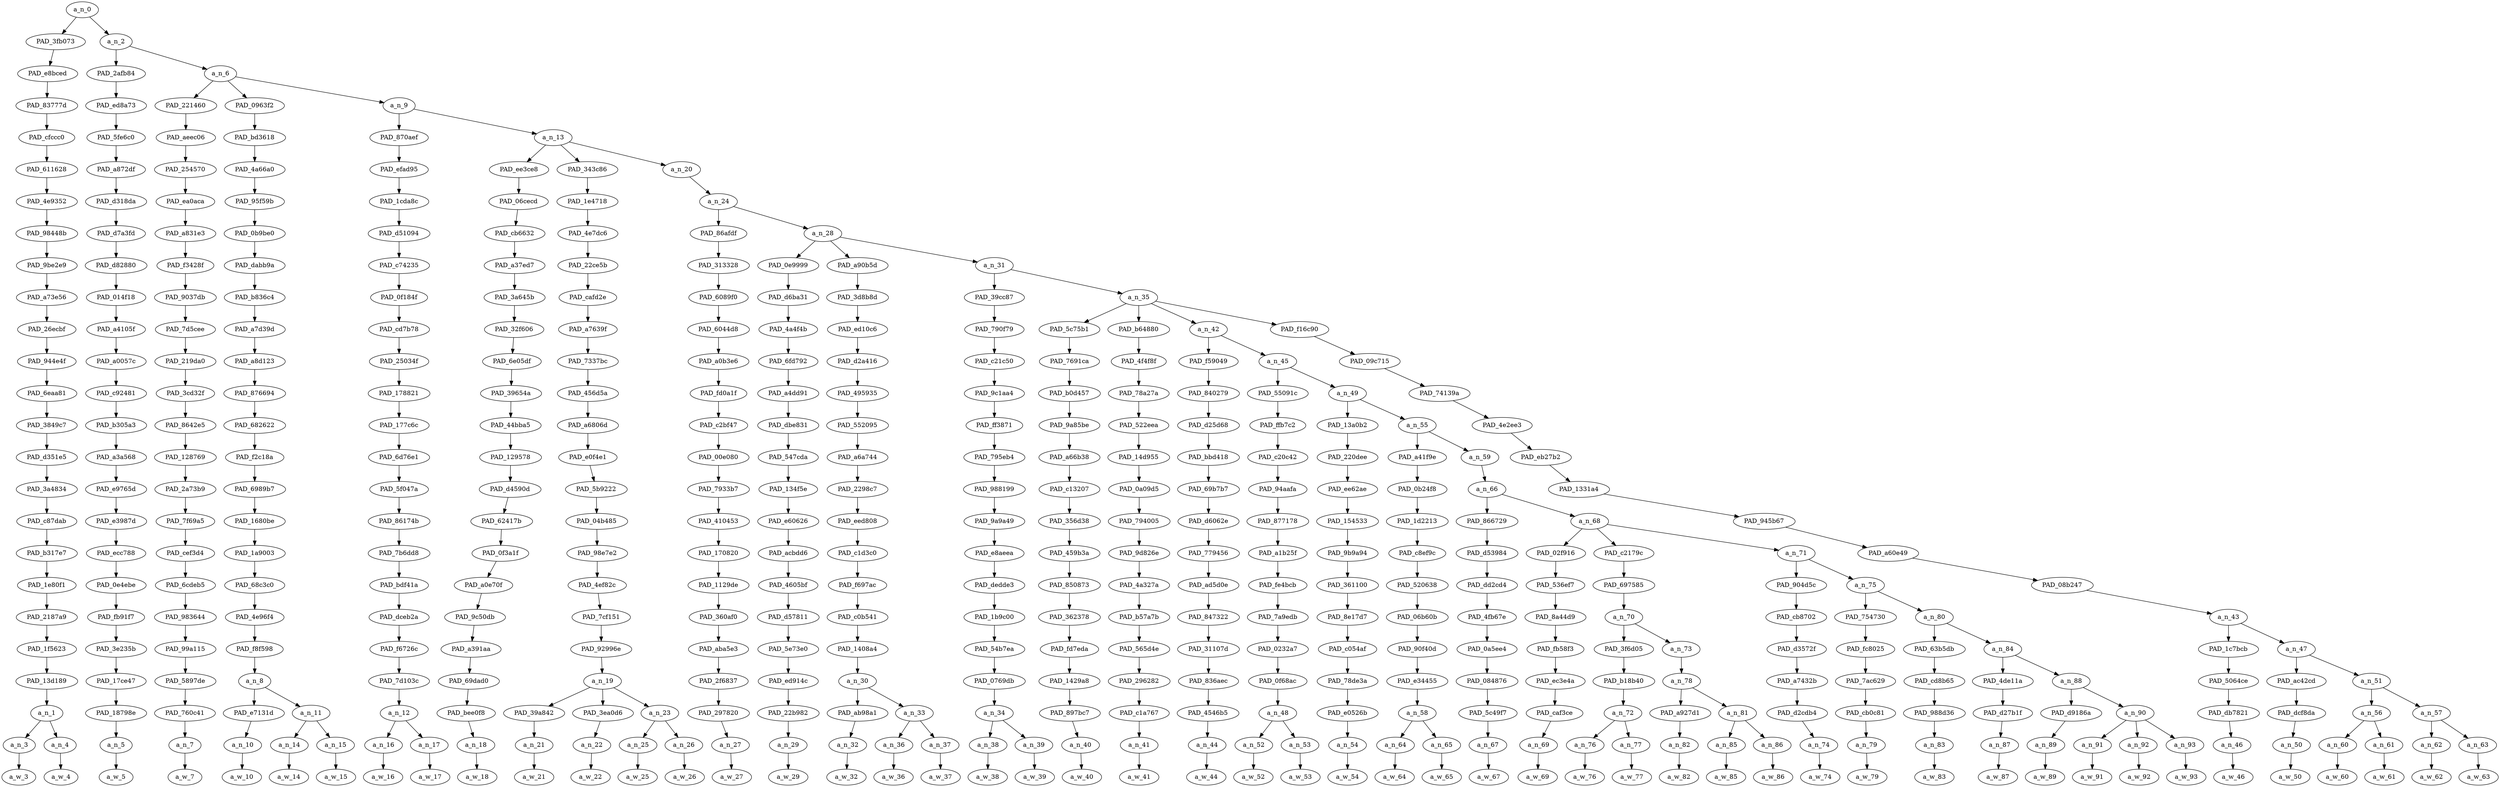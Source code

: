 strict digraph "" {
	a_n_0	[div_dir=1,
		index=0,
		level=24,
		pos="2.2143128948447144,24!",
		text_span="[0, 1, 2, 3, 4, 5, 6, 7, 8, 9, 10, 11, 12, 13, 14, 15, 16, 17, 18, 19, 20, 21, 22, 23, 24, 25, 26, 27, 28, 29, 30, 31, 32, 33, 34, \
35, 36, 37, 38, 39, 40, 41, 42, 43, 44, 45, 46, 47, 48, 49]",
		value=1.00000001];
	PAD_3fb073	[div_dir=-1,
		index=0,
		level=23,
		pos="0.5,23!",
		text_span="[0, 1]",
		value=0.10082537];
	a_n_0 -> PAD_3fb073;
	a_n_2	[div_dir=1,
		index=1,
		level=23,
		pos="3.9286257896894288,23!",
		text_span="[2, 3, 4, 5, 6, 7, 8, 9, 10, 11, 12, 13, 14, 15, 16, 17, 18, 19, 20, 21, 22, 23, 24, 25, 26, 27, 28, 29, 30, 31, 32, 33, 34, 35, \
36, 37, 38, 39, 40, 41, 42, 43, 44, 45, 46, 47, 48, 49]",
		value=0.89870181];
	a_n_0 -> a_n_2;
	PAD_e8bced	[div_dir=-1,
		index=0,
		level=22,
		pos="0.5,22!",
		text_span="[0, 1]",
		value=0.10082537];
	PAD_3fb073 -> PAD_e8bced;
	PAD_83777d	[div_dir=-1,
		index=0,
		level=21,
		pos="0.5,21!",
		text_span="[0, 1]",
		value=0.10082537];
	PAD_e8bced -> PAD_83777d;
	PAD_cfccc0	[div_dir=-1,
		index=0,
		level=20,
		pos="0.5,20!",
		text_span="[0, 1]",
		value=0.10082537];
	PAD_83777d -> PAD_cfccc0;
	PAD_611628	[div_dir=-1,
		index=0,
		level=19,
		pos="0.5,19!",
		text_span="[0, 1]",
		value=0.10082537];
	PAD_cfccc0 -> PAD_611628;
	PAD_4e9352	[div_dir=-1,
		index=0,
		level=18,
		pos="0.5,18!",
		text_span="[0, 1]",
		value=0.10082537];
	PAD_611628 -> PAD_4e9352;
	PAD_98448b	[div_dir=-1,
		index=0,
		level=17,
		pos="0.5,17!",
		text_span="[0, 1]",
		value=0.10082537];
	PAD_4e9352 -> PAD_98448b;
	PAD_9be2e9	[div_dir=-1,
		index=0,
		level=16,
		pos="0.5,16!",
		text_span="[0, 1]",
		value=0.10082537];
	PAD_98448b -> PAD_9be2e9;
	PAD_a73e56	[div_dir=-1,
		index=0,
		level=15,
		pos="0.5,15!",
		text_span="[0, 1]",
		value=0.10082537];
	PAD_9be2e9 -> PAD_a73e56;
	PAD_26ecbf	[div_dir=-1,
		index=0,
		level=14,
		pos="0.5,14!",
		text_span="[0, 1]",
		value=0.10082537];
	PAD_a73e56 -> PAD_26ecbf;
	PAD_944e4f	[div_dir=-1,
		index=0,
		level=13,
		pos="0.5,13!",
		text_span="[0, 1]",
		value=0.10082537];
	PAD_26ecbf -> PAD_944e4f;
	PAD_6eaa81	[div_dir=-1,
		index=0,
		level=12,
		pos="0.5,12!",
		text_span="[0, 1]",
		value=0.10082537];
	PAD_944e4f -> PAD_6eaa81;
	PAD_3849c7	[div_dir=-1,
		index=0,
		level=11,
		pos="0.5,11!",
		text_span="[0, 1]",
		value=0.10082537];
	PAD_6eaa81 -> PAD_3849c7;
	PAD_d351e5	[div_dir=-1,
		index=0,
		level=10,
		pos="0.5,10!",
		text_span="[0, 1]",
		value=0.10082537];
	PAD_3849c7 -> PAD_d351e5;
	PAD_3a4834	[div_dir=-1,
		index=0,
		level=9,
		pos="0.5,9!",
		text_span="[0, 1]",
		value=0.10082537];
	PAD_d351e5 -> PAD_3a4834;
	PAD_c87dab	[div_dir=-1,
		index=0,
		level=8,
		pos="0.5,8!",
		text_span="[0, 1]",
		value=0.10082537];
	PAD_3a4834 -> PAD_c87dab;
	PAD_b317e7	[div_dir=-1,
		index=0,
		level=7,
		pos="0.5,7!",
		text_span="[0, 1]",
		value=0.10082537];
	PAD_c87dab -> PAD_b317e7;
	PAD_1e80f1	[div_dir=-1,
		index=0,
		level=6,
		pos="0.5,6!",
		text_span="[0, 1]",
		value=0.10082537];
	PAD_b317e7 -> PAD_1e80f1;
	PAD_2187a9	[div_dir=-1,
		index=0,
		level=5,
		pos="0.5,5!",
		text_span="[0, 1]",
		value=0.10082537];
	PAD_1e80f1 -> PAD_2187a9;
	PAD_1f5623	[div_dir=-1,
		index=0,
		level=4,
		pos="0.5,4!",
		text_span="[0, 1]",
		value=0.10082537];
	PAD_2187a9 -> PAD_1f5623;
	PAD_13d189	[div_dir=-1,
		index=0,
		level=3,
		pos="0.5,3!",
		text_span="[0, 1]",
		value=0.10082537];
	PAD_1f5623 -> PAD_13d189;
	a_n_1	[div_dir=-1,
		index=0,
		level=2,
		pos="0.5,2!",
		text_span="[0, 1]",
		value=0.10082537];
	PAD_13d189 -> a_n_1;
	a_n_3	[div_dir=1,
		index=0,
		level=1,
		pos="0.0,1!",
		text_span="[0]",
		value=0.05506516];
	a_n_1 -> a_n_3;
	a_n_4	[div_dir=-1,
		index=1,
		level=1,
		pos="1.0,1!",
		text_span="[1]",
		value=0.04572748];
	a_n_1 -> a_n_4;
	a_w_3	[div_dir=0,
		index=0,
		level=0,
		pos="0,0!",
		text_span="[0]",
		value="<number>"];
	a_n_3 -> a_w_3;
	a_w_4	[div_dir=0,
		index=1,
		level=0,
		pos="1,0!",
		text_span="[1]",
		value="<user>"];
	a_n_4 -> a_w_4;
	PAD_2afb84	[div_dir=-1,
		index=1,
		level=22,
		pos="2.0,22!",
		text_span="[2]",
		value=0.01827254];
	a_n_2 -> PAD_2afb84;
	a_n_6	[div_dir=1,
		index=2,
		level=22,
		pos="5.8572515793788575,22!",
		text_span="[3, 4, 5, 6, 7, 8, 9, 10, 11, 12, 13, 14, 15, 16, 17, 18, 19, 20, 21, 22, 23, 24, 25, 26, 27, 28, 29, 30, 31, 32, 33, 34, 35, 36, \
37, 38, 39, 40, 41, 42, 43, 44, 45, 46, 47, 48, 49]",
		value=0.87995310];
	a_n_2 -> a_n_6;
	PAD_ed8a73	[div_dir=-1,
		index=1,
		level=21,
		pos="2.0,21!",
		text_span="[2]",
		value=0.01827254];
	PAD_2afb84 -> PAD_ed8a73;
	PAD_5fe6c0	[div_dir=-1,
		index=1,
		level=20,
		pos="2.0,20!",
		text_span="[2]",
		value=0.01827254];
	PAD_ed8a73 -> PAD_5fe6c0;
	PAD_a872df	[div_dir=-1,
		index=1,
		level=19,
		pos="2.0,19!",
		text_span="[2]",
		value=0.01827254];
	PAD_5fe6c0 -> PAD_a872df;
	PAD_d318da	[div_dir=-1,
		index=1,
		level=18,
		pos="2.0,18!",
		text_span="[2]",
		value=0.01827254];
	PAD_a872df -> PAD_d318da;
	PAD_d7a3fd	[div_dir=-1,
		index=1,
		level=17,
		pos="2.0,17!",
		text_span="[2]",
		value=0.01827254];
	PAD_d318da -> PAD_d7a3fd;
	PAD_d82880	[div_dir=-1,
		index=1,
		level=16,
		pos="2.0,16!",
		text_span="[2]",
		value=0.01827254];
	PAD_d7a3fd -> PAD_d82880;
	PAD_014f18	[div_dir=-1,
		index=1,
		level=15,
		pos="2.0,15!",
		text_span="[2]",
		value=0.01827254];
	PAD_d82880 -> PAD_014f18;
	PAD_a4105f	[div_dir=-1,
		index=1,
		level=14,
		pos="2.0,14!",
		text_span="[2]",
		value=0.01827254];
	PAD_014f18 -> PAD_a4105f;
	PAD_a0057c	[div_dir=-1,
		index=1,
		level=13,
		pos="2.0,13!",
		text_span="[2]",
		value=0.01827254];
	PAD_a4105f -> PAD_a0057c;
	PAD_c92481	[div_dir=-1,
		index=1,
		level=12,
		pos="2.0,12!",
		text_span="[2]",
		value=0.01827254];
	PAD_a0057c -> PAD_c92481;
	PAD_b305a3	[div_dir=-1,
		index=1,
		level=11,
		pos="2.0,11!",
		text_span="[2]",
		value=0.01827254];
	PAD_c92481 -> PAD_b305a3;
	PAD_a3a568	[div_dir=-1,
		index=1,
		level=10,
		pos="2.0,10!",
		text_span="[2]",
		value=0.01827254];
	PAD_b305a3 -> PAD_a3a568;
	PAD_e9765d	[div_dir=-1,
		index=1,
		level=9,
		pos="2.0,9!",
		text_span="[2]",
		value=0.01827254];
	PAD_a3a568 -> PAD_e9765d;
	PAD_e3987d	[div_dir=-1,
		index=1,
		level=8,
		pos="2.0,8!",
		text_span="[2]",
		value=0.01827254];
	PAD_e9765d -> PAD_e3987d;
	PAD_ecc788	[div_dir=-1,
		index=1,
		level=7,
		pos="2.0,7!",
		text_span="[2]",
		value=0.01827254];
	PAD_e3987d -> PAD_ecc788;
	PAD_0e4ebe	[div_dir=-1,
		index=1,
		level=6,
		pos="2.0,6!",
		text_span="[2]",
		value=0.01827254];
	PAD_ecc788 -> PAD_0e4ebe;
	PAD_fb91f7	[div_dir=-1,
		index=1,
		level=5,
		pos="2.0,5!",
		text_span="[2]",
		value=0.01827254];
	PAD_0e4ebe -> PAD_fb91f7;
	PAD_3e235b	[div_dir=-1,
		index=1,
		level=4,
		pos="2.0,4!",
		text_span="[2]",
		value=0.01827254];
	PAD_fb91f7 -> PAD_3e235b;
	PAD_17ce47	[div_dir=-1,
		index=1,
		level=3,
		pos="2.0,3!",
		text_span="[2]",
		value=0.01827254];
	PAD_3e235b -> PAD_17ce47;
	PAD_18798e	[div_dir=-1,
		index=1,
		level=2,
		pos="2.0,2!",
		text_span="[2]",
		value=0.01827254];
	PAD_17ce47 -> PAD_18798e;
	a_n_5	[div_dir=-1,
		index=2,
		level=1,
		pos="2.0,1!",
		text_span="[2]",
		value=0.01827254];
	PAD_18798e -> a_n_5;
	a_w_5	[div_dir=0,
		index=2,
		level=0,
		pos="2,0!",
		text_span="[2]",
		value=were];
	a_n_5 -> a_w_5;
	PAD_221460	[div_dir=1,
		index=2,
		level=21,
		pos="3.0,21!",
		text_span="[3]",
		value=0.02172593];
	a_n_6 -> PAD_221460;
	PAD_0963f2	[div_dir=1,
		index=3,
		level=21,
		pos="4.75,21!",
		text_span="[4, 5, 6]",
		value=0.07313233];
	a_n_6 -> PAD_0963f2;
	a_n_9	[div_dir=1,
		index=4,
		level=21,
		pos="9.821754738136573,21!",
		text_span="[7, 8, 9, 10, 11, 12, 13, 14, 15, 16, 17, 18, 19, 20, 21, 22, 23, 24, 25, 26, 27, 28, 29, 30, 31, 32, 33, 34, 35, 36, 37, 38, 39, \
40, 41, 42, 43, 44, 45, 46, 47, 48, 49]",
		value=0.78460495];
	a_n_6 -> a_n_9;
	PAD_aeec06	[div_dir=1,
		index=2,
		level=20,
		pos="3.0,20!",
		text_span="[3]",
		value=0.02172593];
	PAD_221460 -> PAD_aeec06;
	PAD_254570	[div_dir=1,
		index=2,
		level=19,
		pos="3.0,19!",
		text_span="[3]",
		value=0.02172593];
	PAD_aeec06 -> PAD_254570;
	PAD_ea0aca	[div_dir=1,
		index=2,
		level=18,
		pos="3.0,18!",
		text_span="[3]",
		value=0.02172593];
	PAD_254570 -> PAD_ea0aca;
	PAD_a831e3	[div_dir=1,
		index=2,
		level=17,
		pos="3.0,17!",
		text_span="[3]",
		value=0.02172593];
	PAD_ea0aca -> PAD_a831e3;
	PAD_f3428f	[div_dir=1,
		index=2,
		level=16,
		pos="3.0,16!",
		text_span="[3]",
		value=0.02172593];
	PAD_a831e3 -> PAD_f3428f;
	PAD_9037db	[div_dir=1,
		index=2,
		level=15,
		pos="3.0,15!",
		text_span="[3]",
		value=0.02172593];
	PAD_f3428f -> PAD_9037db;
	PAD_7d5cee	[div_dir=1,
		index=2,
		level=14,
		pos="3.0,14!",
		text_span="[3]",
		value=0.02172593];
	PAD_9037db -> PAD_7d5cee;
	PAD_219da0	[div_dir=1,
		index=2,
		level=13,
		pos="3.0,13!",
		text_span="[3]",
		value=0.02172593];
	PAD_7d5cee -> PAD_219da0;
	PAD_3cd32f	[div_dir=1,
		index=2,
		level=12,
		pos="3.0,12!",
		text_span="[3]",
		value=0.02172593];
	PAD_219da0 -> PAD_3cd32f;
	PAD_8642e5	[div_dir=1,
		index=2,
		level=11,
		pos="3.0,11!",
		text_span="[3]",
		value=0.02172593];
	PAD_3cd32f -> PAD_8642e5;
	PAD_128769	[div_dir=1,
		index=2,
		level=10,
		pos="3.0,10!",
		text_span="[3]",
		value=0.02172593];
	PAD_8642e5 -> PAD_128769;
	PAD_2a73b9	[div_dir=1,
		index=2,
		level=9,
		pos="3.0,9!",
		text_span="[3]",
		value=0.02172593];
	PAD_128769 -> PAD_2a73b9;
	PAD_7f69a5	[div_dir=1,
		index=2,
		level=8,
		pos="3.0,8!",
		text_span="[3]",
		value=0.02172593];
	PAD_2a73b9 -> PAD_7f69a5;
	PAD_cef3d4	[div_dir=1,
		index=2,
		level=7,
		pos="3.0,7!",
		text_span="[3]",
		value=0.02172593];
	PAD_7f69a5 -> PAD_cef3d4;
	PAD_6cdeb5	[div_dir=1,
		index=2,
		level=6,
		pos="3.0,6!",
		text_span="[3]",
		value=0.02172593];
	PAD_cef3d4 -> PAD_6cdeb5;
	PAD_983644	[div_dir=1,
		index=2,
		level=5,
		pos="3.0,5!",
		text_span="[3]",
		value=0.02172593];
	PAD_6cdeb5 -> PAD_983644;
	PAD_99a115	[div_dir=1,
		index=2,
		level=4,
		pos="3.0,4!",
		text_span="[3]",
		value=0.02172593];
	PAD_983644 -> PAD_99a115;
	PAD_5897de	[div_dir=1,
		index=2,
		level=3,
		pos="3.0,3!",
		text_span="[3]",
		value=0.02172593];
	PAD_99a115 -> PAD_5897de;
	PAD_760c41	[div_dir=1,
		index=2,
		level=2,
		pos="3.0,2!",
		text_span="[3]",
		value=0.02172593];
	PAD_5897de -> PAD_760c41;
	a_n_7	[div_dir=1,
		index=3,
		level=1,
		pos="3.0,1!",
		text_span="[3]",
		value=0.02172593];
	PAD_760c41 -> a_n_7;
	a_w_7	[div_dir=0,
		index=3,
		level=0,
		pos="3,0!",
		text_span="[3]",
		value=marketed];
	a_n_7 -> a_w_7;
	PAD_bd3618	[div_dir=1,
		index=3,
		level=20,
		pos="4.75,20!",
		text_span="[4, 5, 6]",
		value=0.07313233];
	PAD_0963f2 -> PAD_bd3618;
	PAD_4a66a0	[div_dir=1,
		index=3,
		level=19,
		pos="4.75,19!",
		text_span="[4, 5, 6]",
		value=0.07313233];
	PAD_bd3618 -> PAD_4a66a0;
	PAD_95f59b	[div_dir=1,
		index=3,
		level=18,
		pos="4.75,18!",
		text_span="[4, 5, 6]",
		value=0.07313233];
	PAD_4a66a0 -> PAD_95f59b;
	PAD_0b9be0	[div_dir=1,
		index=3,
		level=17,
		pos="4.75,17!",
		text_span="[4, 5, 6]",
		value=0.07313233];
	PAD_95f59b -> PAD_0b9be0;
	PAD_dabb9a	[div_dir=1,
		index=3,
		level=16,
		pos="4.75,16!",
		text_span="[4, 5, 6]",
		value=0.07313233];
	PAD_0b9be0 -> PAD_dabb9a;
	PAD_b836c4	[div_dir=1,
		index=3,
		level=15,
		pos="4.75,15!",
		text_span="[4, 5, 6]",
		value=0.07313233];
	PAD_dabb9a -> PAD_b836c4;
	PAD_a7d39d	[div_dir=1,
		index=3,
		level=14,
		pos="4.75,14!",
		text_span="[4, 5, 6]",
		value=0.07313233];
	PAD_b836c4 -> PAD_a7d39d;
	PAD_a8d123	[div_dir=1,
		index=3,
		level=13,
		pos="4.75,13!",
		text_span="[4, 5, 6]",
		value=0.07313233];
	PAD_a7d39d -> PAD_a8d123;
	PAD_876694	[div_dir=1,
		index=3,
		level=12,
		pos="4.75,12!",
		text_span="[4, 5, 6]",
		value=0.07313233];
	PAD_a8d123 -> PAD_876694;
	PAD_682622	[div_dir=1,
		index=3,
		level=11,
		pos="4.75,11!",
		text_span="[4, 5, 6]",
		value=0.07313233];
	PAD_876694 -> PAD_682622;
	PAD_f2c18a	[div_dir=1,
		index=3,
		level=10,
		pos="4.75,10!",
		text_span="[4, 5, 6]",
		value=0.07313233];
	PAD_682622 -> PAD_f2c18a;
	PAD_6989b7	[div_dir=1,
		index=3,
		level=9,
		pos="4.75,9!",
		text_span="[4, 5, 6]",
		value=0.07313233];
	PAD_f2c18a -> PAD_6989b7;
	PAD_1680be	[div_dir=1,
		index=3,
		level=8,
		pos="4.75,8!",
		text_span="[4, 5, 6]",
		value=0.07313233];
	PAD_6989b7 -> PAD_1680be;
	PAD_1a9003	[div_dir=1,
		index=3,
		level=7,
		pos="4.75,7!",
		text_span="[4, 5, 6]",
		value=0.07313233];
	PAD_1680be -> PAD_1a9003;
	PAD_68c3c0	[div_dir=1,
		index=3,
		level=6,
		pos="4.75,6!",
		text_span="[4, 5, 6]",
		value=0.07313233];
	PAD_1a9003 -> PAD_68c3c0;
	PAD_4e96f4	[div_dir=1,
		index=3,
		level=5,
		pos="4.75,5!",
		text_span="[4, 5, 6]",
		value=0.07313233];
	PAD_68c3c0 -> PAD_4e96f4;
	PAD_f8f598	[div_dir=1,
		index=3,
		level=4,
		pos="4.75,4!",
		text_span="[4, 5, 6]",
		value=0.07313233];
	PAD_4e96f4 -> PAD_f8f598;
	a_n_8	[div_dir=1,
		index=3,
		level=3,
		pos="4.75,3!",
		text_span="[4, 5, 6]",
		value=0.07313233];
	PAD_f8f598 -> a_n_8;
	PAD_e7131d	[div_dir=-1,
		index=3,
		level=2,
		pos="4.0,2!",
		text_span="[4]",
		value=0.01318169];
	a_n_8 -> PAD_e7131d;
	a_n_11	[div_dir=1,
		index=4,
		level=2,
		pos="5.5,2!",
		text_span="[5, 6]",
		value=0.05991435];
	a_n_8 -> a_n_11;
	a_n_10	[div_dir=-1,
		index=4,
		level=1,
		pos="4.0,1!",
		text_span="[4]",
		value=0.01318169];
	PAD_e7131d -> a_n_10;
	a_w_10	[div_dir=0,
		index=4,
		level=0,
		pos="4,0!",
		text_span="[4]",
		value=under];
	a_n_10 -> a_w_10;
	a_n_14	[div_dir=1,
		index=5,
		level=1,
		pos="5.0,1!",
		text_span="[5]",
		value=0.04672787];
	a_n_11 -> a_n_14;
	a_n_15	[div_dir=-1,
		index=6,
		level=1,
		pos="6.0,1!",
		text_span="[6]",
		value=0.01314146];
	a_n_11 -> a_n_15;
	a_w_14	[div_dir=0,
		index=5,
		level=0,
		pos="5,0!",
		text_span="[5]",
		value=speakfreely];
	a_n_14 -> a_w_14;
	a_w_15	[div_dir=0,
		index=6,
		level=0,
		pos="6,0!",
		text_span="[6]",
		value="<number>1"];
	a_n_15 -> a_w_15;
	PAD_870aef	[div_dir=1,
		index=4,
		level=20,
		pos="7.5,20!",
		text_span="[7, 8]",
		value=0.03410921];
	a_n_9 -> PAD_870aef;
	a_n_13	[div_dir=1,
		index=5,
		level=20,
		pos="12.143509476273147,20!",
		text_span="[9, 10, 11, 12, 13, 14, 15, 16, 17, 18, 19, 20, 21, 22, 23, 24, 25, 26, 27, 28, 29, 30, 31, 32, 33, 34, 35, 36, 37, 38, 39, 40, \
41, 42, 43, 44, 45, 46, 47, 48, 49]",
		value=0.75000544];
	a_n_9 -> a_n_13;
	PAD_efad95	[div_dir=1,
		index=4,
		level=19,
		pos="7.5,19!",
		text_span="[7, 8]",
		value=0.03410921];
	PAD_870aef -> PAD_efad95;
	PAD_1cda8c	[div_dir=1,
		index=4,
		level=18,
		pos="7.5,18!",
		text_span="[7, 8]",
		value=0.03410921];
	PAD_efad95 -> PAD_1cda8c;
	PAD_d51094	[div_dir=1,
		index=4,
		level=17,
		pos="7.5,17!",
		text_span="[7, 8]",
		value=0.03410921];
	PAD_1cda8c -> PAD_d51094;
	PAD_c74235	[div_dir=1,
		index=4,
		level=16,
		pos="7.5,16!",
		text_span="[7, 8]",
		value=0.03410921];
	PAD_d51094 -> PAD_c74235;
	PAD_0f184f	[div_dir=1,
		index=4,
		level=15,
		pos="7.5,15!",
		text_span="[7, 8]",
		value=0.03410921];
	PAD_c74235 -> PAD_0f184f;
	PAD_cd7b78	[div_dir=1,
		index=4,
		level=14,
		pos="7.5,14!",
		text_span="[7, 8]",
		value=0.03410921];
	PAD_0f184f -> PAD_cd7b78;
	PAD_25034f	[div_dir=1,
		index=4,
		level=13,
		pos="7.5,13!",
		text_span="[7, 8]",
		value=0.03410921];
	PAD_cd7b78 -> PAD_25034f;
	PAD_178821	[div_dir=1,
		index=4,
		level=12,
		pos="7.5,12!",
		text_span="[7, 8]",
		value=0.03410921];
	PAD_25034f -> PAD_178821;
	PAD_177c6c	[div_dir=1,
		index=4,
		level=11,
		pos="7.5,11!",
		text_span="[7, 8]",
		value=0.03410921];
	PAD_178821 -> PAD_177c6c;
	PAD_6d76e1	[div_dir=1,
		index=4,
		level=10,
		pos="7.5,10!",
		text_span="[7, 8]",
		value=0.03410921];
	PAD_177c6c -> PAD_6d76e1;
	PAD_5f047a	[div_dir=1,
		index=4,
		level=9,
		pos="7.5,9!",
		text_span="[7, 8]",
		value=0.03410921];
	PAD_6d76e1 -> PAD_5f047a;
	PAD_86174b	[div_dir=1,
		index=4,
		level=8,
		pos="7.5,8!",
		text_span="[7, 8]",
		value=0.03410921];
	PAD_5f047a -> PAD_86174b;
	PAD_7b6dd8	[div_dir=1,
		index=4,
		level=7,
		pos="7.5,7!",
		text_span="[7, 8]",
		value=0.03410921];
	PAD_86174b -> PAD_7b6dd8;
	PAD_bdf41a	[div_dir=1,
		index=4,
		level=6,
		pos="7.5,6!",
		text_span="[7, 8]",
		value=0.03410921];
	PAD_7b6dd8 -> PAD_bdf41a;
	PAD_dceb2a	[div_dir=1,
		index=4,
		level=5,
		pos="7.5,5!",
		text_span="[7, 8]",
		value=0.03410921];
	PAD_bdf41a -> PAD_dceb2a;
	PAD_f6726c	[div_dir=1,
		index=4,
		level=4,
		pos="7.5,4!",
		text_span="[7, 8]",
		value=0.03410921];
	PAD_dceb2a -> PAD_f6726c;
	PAD_7d103c	[div_dir=1,
		index=4,
		level=3,
		pos="7.5,3!",
		text_span="[7, 8]",
		value=0.03410921];
	PAD_f6726c -> PAD_7d103c;
	a_n_12	[div_dir=1,
		index=5,
		level=2,
		pos="7.5,2!",
		text_span="[7, 8]",
		value=0.03410921];
	PAD_7d103c -> a_n_12;
	a_n_16	[div_dir=1,
		index=7,
		level=1,
		pos="7.0,1!",
		text_span="[7]",
		value=0.01466340];
	a_n_12 -> a_n_16;
	a_n_17	[div_dir=1,
		index=8,
		level=1,
		pos="8.0,1!",
		text_span="[8]",
		value=0.01938379];
	a_n_12 -> a_n_17;
	a_w_16	[div_dir=0,
		index=7,
		level=0,
		pos="7,0!",
		text_span="[7]",
		value=the];
	a_n_16 -> a_w_16;
	a_w_17	[div_dir=0,
		index=8,
		level=0,
		pos="8,0!",
		text_span="[8]",
		value=terms];
	a_n_17 -> a_w_17;
	PAD_ee3ce8	[div_dir=1,
		index=5,
		level=19,
		pos="9.0,19!",
		text_span="[9]",
		value=0.01210962];
	a_n_13 -> PAD_ee3ce8;
	PAD_343c86	[div_dir=1,
		index=6,
		level=19,
		pos="11.166666666666666,19!",
		text_span="[10, 11, 12, 13]",
		value=0.06638692];
	a_n_13 -> PAD_343c86;
	a_n_20	[div_dir=1,
		index=7,
		level=19,
		pos="16.26386176215278,19!",
		text_span="[14, 15, 16, 17, 18, 19, 20, 21, 22, 23, 24, 25, 26, 27, 28, 29, 30, 31, 32, 33, 34, 35, 36, 37, 38, 39, 40, 41, 42, 43, 44, 45, \
46, 47, 48, 49]",
		value=0.67102059];
	a_n_13 -> a_n_20;
	PAD_06cecd	[div_dir=1,
		index=5,
		level=18,
		pos="9.0,18!",
		text_span="[9]",
		value=0.01210962];
	PAD_ee3ce8 -> PAD_06cecd;
	PAD_cb6632	[div_dir=1,
		index=5,
		level=17,
		pos="9.0,17!",
		text_span="[9]",
		value=0.01210962];
	PAD_06cecd -> PAD_cb6632;
	PAD_a37ed7	[div_dir=1,
		index=5,
		level=16,
		pos="9.0,16!",
		text_span="[9]",
		value=0.01210962];
	PAD_cb6632 -> PAD_a37ed7;
	PAD_3a645b	[div_dir=1,
		index=5,
		level=15,
		pos="9.0,15!",
		text_span="[9]",
		value=0.01210962];
	PAD_a37ed7 -> PAD_3a645b;
	PAD_32f606	[div_dir=1,
		index=5,
		level=14,
		pos="9.0,14!",
		text_span="[9]",
		value=0.01210962];
	PAD_3a645b -> PAD_32f606;
	PAD_6e05df	[div_dir=1,
		index=5,
		level=13,
		pos="9.0,13!",
		text_span="[9]",
		value=0.01210962];
	PAD_32f606 -> PAD_6e05df;
	PAD_39654a	[div_dir=1,
		index=5,
		level=12,
		pos="9.0,12!",
		text_span="[9]",
		value=0.01210962];
	PAD_6e05df -> PAD_39654a;
	PAD_44bba5	[div_dir=1,
		index=5,
		level=11,
		pos="9.0,11!",
		text_span="[9]",
		value=0.01210962];
	PAD_39654a -> PAD_44bba5;
	PAD_129578	[div_dir=1,
		index=5,
		level=10,
		pos="9.0,10!",
		text_span="[9]",
		value=0.01210962];
	PAD_44bba5 -> PAD_129578;
	PAD_d4590d	[div_dir=1,
		index=5,
		level=9,
		pos="9.0,9!",
		text_span="[9]",
		value=0.01210962];
	PAD_129578 -> PAD_d4590d;
	PAD_62417b	[div_dir=1,
		index=5,
		level=8,
		pos="9.0,8!",
		text_span="[9]",
		value=0.01210962];
	PAD_d4590d -> PAD_62417b;
	PAD_0f3a1f	[div_dir=1,
		index=5,
		level=7,
		pos="9.0,7!",
		text_span="[9]",
		value=0.01210962];
	PAD_62417b -> PAD_0f3a1f;
	PAD_a0e70f	[div_dir=1,
		index=5,
		level=6,
		pos="9.0,6!",
		text_span="[9]",
		value=0.01210962];
	PAD_0f3a1f -> PAD_a0e70f;
	PAD_9c50db	[div_dir=1,
		index=5,
		level=5,
		pos="9.0,5!",
		text_span="[9]",
		value=0.01210962];
	PAD_a0e70f -> PAD_9c50db;
	PAD_a391aa	[div_dir=1,
		index=5,
		level=4,
		pos="9.0,4!",
		text_span="[9]",
		value=0.01210962];
	PAD_9c50db -> PAD_a391aa;
	PAD_69dad0	[div_dir=1,
		index=5,
		level=3,
		pos="9.0,3!",
		text_span="[9]",
		value=0.01210962];
	PAD_a391aa -> PAD_69dad0;
	PAD_bee0f8	[div_dir=1,
		index=6,
		level=2,
		pos="9.0,2!",
		text_span="[9]",
		value=0.01210962];
	PAD_69dad0 -> PAD_bee0f8;
	a_n_18	[div_dir=1,
		index=9,
		level=1,
		pos="9.0,1!",
		text_span="[9]",
		value=0.01210962];
	PAD_bee0f8 -> a_n_18;
	a_w_18	[div_dir=0,
		index=9,
		level=0,
		pos="9,0!",
		text_span="[9]",
		value=changed];
	a_n_18 -> a_w_18;
	PAD_1e4718	[div_dir=1,
		index=6,
		level=18,
		pos="11.166666666666666,18!",
		text_span="[10, 11, 12, 13]",
		value=0.06638692];
	PAD_343c86 -> PAD_1e4718;
	PAD_4e7dc6	[div_dir=1,
		index=6,
		level=17,
		pos="11.166666666666666,17!",
		text_span="[10, 11, 12, 13]",
		value=0.06638692];
	PAD_1e4718 -> PAD_4e7dc6;
	PAD_22ce5b	[div_dir=1,
		index=6,
		level=16,
		pos="11.166666666666666,16!",
		text_span="[10, 11, 12, 13]",
		value=0.06638692];
	PAD_4e7dc6 -> PAD_22ce5b;
	PAD_cafd2e	[div_dir=1,
		index=6,
		level=15,
		pos="11.166666666666666,15!",
		text_span="[10, 11, 12, 13]",
		value=0.06638692];
	PAD_22ce5b -> PAD_cafd2e;
	PAD_a7639f	[div_dir=1,
		index=6,
		level=14,
		pos="11.166666666666666,14!",
		text_span="[10, 11, 12, 13]",
		value=0.06638692];
	PAD_cafd2e -> PAD_a7639f;
	PAD_7337bc	[div_dir=1,
		index=6,
		level=13,
		pos="11.166666666666666,13!",
		text_span="[10, 11, 12, 13]",
		value=0.06638692];
	PAD_a7639f -> PAD_7337bc;
	PAD_456d5a	[div_dir=1,
		index=6,
		level=12,
		pos="11.166666666666666,12!",
		text_span="[10, 11, 12, 13]",
		value=0.06638692];
	PAD_7337bc -> PAD_456d5a;
	PAD_a6806d	[div_dir=1,
		index=6,
		level=11,
		pos="11.166666666666666,11!",
		text_span="[10, 11, 12, 13]",
		value=0.06638692];
	PAD_456d5a -> PAD_a6806d;
	PAD_e0f4e1	[div_dir=1,
		index=6,
		level=10,
		pos="11.166666666666666,10!",
		text_span="[10, 11, 12, 13]",
		value=0.06638692];
	PAD_a6806d -> PAD_e0f4e1;
	PAD_5b9222	[div_dir=1,
		index=6,
		level=9,
		pos="11.166666666666666,9!",
		text_span="[10, 11, 12, 13]",
		value=0.06638692];
	PAD_e0f4e1 -> PAD_5b9222;
	PAD_04b485	[div_dir=1,
		index=6,
		level=8,
		pos="11.166666666666666,8!",
		text_span="[10, 11, 12, 13]",
		value=0.06638692];
	PAD_5b9222 -> PAD_04b485;
	PAD_98e7e2	[div_dir=1,
		index=6,
		level=7,
		pos="11.166666666666666,7!",
		text_span="[10, 11, 12, 13]",
		value=0.06638692];
	PAD_04b485 -> PAD_98e7e2;
	PAD_4ef82c	[div_dir=1,
		index=6,
		level=6,
		pos="11.166666666666666,6!",
		text_span="[10, 11, 12, 13]",
		value=0.06638692];
	PAD_98e7e2 -> PAD_4ef82c;
	PAD_7cf151	[div_dir=1,
		index=6,
		level=5,
		pos="11.166666666666666,5!",
		text_span="[10, 11, 12, 13]",
		value=0.06638692];
	PAD_4ef82c -> PAD_7cf151;
	PAD_92996e	[div_dir=1,
		index=6,
		level=4,
		pos="11.166666666666666,4!",
		text_span="[10, 11, 12, 13]",
		value=0.06638692];
	PAD_7cf151 -> PAD_92996e;
	a_n_19	[div_dir=1,
		index=6,
		level=3,
		pos="11.166666666666666,3!",
		text_span="[10, 11, 12, 13]",
		value=0.06638692];
	PAD_92996e -> a_n_19;
	PAD_39a842	[div_dir=1,
		index=7,
		level=2,
		pos="10.0,2!",
		text_span="[10]",
		value=0.01272065];
	a_n_19 -> PAD_39a842;
	PAD_3ea0d6	[div_dir=-1,
		index=8,
		level=2,
		pos="11.0,2!",
		text_span="[11]",
		value=0.01514765];
	a_n_19 -> PAD_3ea0d6;
	a_n_23	[div_dir=1,
		index=9,
		level=2,
		pos="12.5,2!",
		text_span="[12, 13]",
		value=0.03845357];
	a_n_19 -> a_n_23;
	a_n_21	[div_dir=1,
		index=10,
		level=1,
		pos="10.0,1!",
		text_span="[10]",
		value=0.01272065];
	PAD_39a842 -> a_n_21;
	a_w_21	[div_dir=0,
		index=10,
		level=0,
		pos="10,0!",
		text_span="[10]",
		value=halfway];
	a_n_21 -> a_w_21;
	a_n_22	[div_dir=-1,
		index=11,
		level=1,
		pos="11.0,1!",
		text_span="[11]",
		value=0.01514765];
	PAD_3ea0d6 -> a_n_22;
	a_w_22	[div_dir=0,
		index=11,
		level=0,
		pos="11,0!",
		text_span="[11]",
		value=through];
	a_n_22 -> a_w_22;
	a_n_25	[div_dir=1,
		index=12,
		level=1,
		pos="12.0,1!",
		text_span="[12]",
		value=0.02157105];
	a_n_23 -> a_n_25;
	a_n_26	[div_dir=1,
		index=13,
		level=1,
		pos="13.0,1!",
		text_span="[13]",
		value=0.01682002];
	a_n_23 -> a_n_26;
	a_w_25	[div_dir=0,
		index=12,
		level=0,
		pos="12,0!",
		text_span="[12]",
		value=year];
	a_n_25 -> a_w_25;
	a_w_26	[div_dir=0,
		index=13,
		level=0,
		pos="13,0!",
		text_span="[13]",
		value=one];
	a_n_26 -> a_w_26;
	a_n_24	[div_dir=1,
		index=7,
		level=18,
		pos="16.26386176215278,18!",
		text_span="[14, 15, 16, 17, 18, 19, 20, 21, 22, 23, 24, 25, 26, 27, 28, 29, 30, 31, 32, 33, 34, 35, 36, 37, 38, 39, 40, 41, 42, 43, 44, 45, \
46, 47, 48, 49]",
		value=0.67052822];
	a_n_20 -> a_n_24;
	PAD_86afdf	[div_dir=1,
		index=7,
		level=17,
		pos="14.0,17!",
		text_span="[14]",
		value=0.01110711];
	a_n_24 -> PAD_86afdf;
	a_n_28	[div_dir=1,
		index=8,
		level=17,
		pos="18.527723524305554,17!",
		text_span="[15, 16, 17, 18, 19, 20, 21, 22, 23, 24, 25, 26, 27, 28, 29, 30, 31, 32, 33, 34, 35, 36, 37, 38, 39, 40, 41, 42, 43, 44, 45, 46, \
47, 48, 49]",
		value=0.65892875];
	a_n_24 -> a_n_28;
	PAD_313328	[div_dir=1,
		index=7,
		level=16,
		pos="14.0,16!",
		text_span="[14]",
		value=0.01110711];
	PAD_86afdf -> PAD_313328;
	PAD_6089f0	[div_dir=1,
		index=7,
		level=15,
		pos="14.0,15!",
		text_span="[14]",
		value=0.01110711];
	PAD_313328 -> PAD_6089f0;
	PAD_6044d8	[div_dir=1,
		index=7,
		level=14,
		pos="14.0,14!",
		text_span="[14]",
		value=0.01110711];
	PAD_6089f0 -> PAD_6044d8;
	PAD_a0b3e6	[div_dir=1,
		index=7,
		level=13,
		pos="14.0,13!",
		text_span="[14]",
		value=0.01110711];
	PAD_6044d8 -> PAD_a0b3e6;
	PAD_fd0a1f	[div_dir=1,
		index=7,
		level=12,
		pos="14.0,12!",
		text_span="[14]",
		value=0.01110711];
	PAD_a0b3e6 -> PAD_fd0a1f;
	PAD_c2bf47	[div_dir=1,
		index=7,
		level=11,
		pos="14.0,11!",
		text_span="[14]",
		value=0.01110711];
	PAD_fd0a1f -> PAD_c2bf47;
	PAD_00e080	[div_dir=1,
		index=7,
		level=10,
		pos="14.0,10!",
		text_span="[14]",
		value=0.01110711];
	PAD_c2bf47 -> PAD_00e080;
	PAD_7933b7	[div_dir=1,
		index=7,
		level=9,
		pos="14.0,9!",
		text_span="[14]",
		value=0.01110711];
	PAD_00e080 -> PAD_7933b7;
	PAD_410453	[div_dir=1,
		index=7,
		level=8,
		pos="14.0,8!",
		text_span="[14]",
		value=0.01110711];
	PAD_7933b7 -> PAD_410453;
	PAD_170820	[div_dir=1,
		index=7,
		level=7,
		pos="14.0,7!",
		text_span="[14]",
		value=0.01110711];
	PAD_410453 -> PAD_170820;
	PAD_1129de	[div_dir=1,
		index=7,
		level=6,
		pos="14.0,6!",
		text_span="[14]",
		value=0.01110711];
	PAD_170820 -> PAD_1129de;
	PAD_360af0	[div_dir=1,
		index=7,
		level=5,
		pos="14.0,5!",
		text_span="[14]",
		value=0.01110711];
	PAD_1129de -> PAD_360af0;
	PAD_aba5e3	[div_dir=1,
		index=7,
		level=4,
		pos="14.0,4!",
		text_span="[14]",
		value=0.01110711];
	PAD_360af0 -> PAD_aba5e3;
	PAD_2f6837	[div_dir=1,
		index=7,
		level=3,
		pos="14.0,3!",
		text_span="[14]",
		value=0.01110711];
	PAD_aba5e3 -> PAD_2f6837;
	PAD_297820	[div_dir=1,
		index=10,
		level=2,
		pos="14.0,2!",
		text_span="[14]",
		value=0.01110711];
	PAD_2f6837 -> PAD_297820;
	a_n_27	[div_dir=1,
		index=14,
		level=1,
		pos="14.0,1!",
		text_span="[14]",
		value=0.01110711];
	PAD_297820 -> a_n_27;
	a_w_27	[div_dir=0,
		index=14,
		level=0,
		pos="14,0!",
		text_span="[14]",
		value=to];
	a_n_27 -> a_w_27;
	PAD_0e9999	[div_dir=1,
		index=8,
		level=16,
		pos="15.0,16!",
		text_span="[15]",
		value=0.01504108];
	a_n_28 -> PAD_0e9999;
	PAD_a90b5d	[div_dir=1,
		index=9,
		level=16,
		pos="16.75,16!",
		text_span="[16, 17, 18]",
		value=0.04487540];
	a_n_28 -> PAD_a90b5d;
	a_n_31	[div_dir=1,
		index=10,
		level=16,
		pos="23.833170572916664,16!",
		text_span="[19, 20, 21, 22, 23, 24, 25, 26, 27, 28, 29, 30, 31, 32, 33, 34, 35, 36, 37, 38, 39, 40, 41, 42, 43, 44, 45, 46, 47, 48, 49]",
		value=0.59851728];
	a_n_28 -> a_n_31;
	PAD_d6ba31	[div_dir=1,
		index=8,
		level=15,
		pos="15.0,15!",
		text_span="[15]",
		value=0.01504108];
	PAD_0e9999 -> PAD_d6ba31;
	PAD_4a4f4b	[div_dir=1,
		index=8,
		level=14,
		pos="15.0,14!",
		text_span="[15]",
		value=0.01504108];
	PAD_d6ba31 -> PAD_4a4f4b;
	PAD_6fd792	[div_dir=1,
		index=8,
		level=13,
		pos="15.0,13!",
		text_span="[15]",
		value=0.01504108];
	PAD_4a4f4b -> PAD_6fd792;
	PAD_a4dd91	[div_dir=1,
		index=8,
		level=12,
		pos="15.0,12!",
		text_span="[15]",
		value=0.01504108];
	PAD_6fd792 -> PAD_a4dd91;
	PAD_dbe831	[div_dir=1,
		index=8,
		level=11,
		pos="15.0,11!",
		text_span="[15]",
		value=0.01504108];
	PAD_a4dd91 -> PAD_dbe831;
	PAD_547cda	[div_dir=1,
		index=8,
		level=10,
		pos="15.0,10!",
		text_span="[15]",
		value=0.01504108];
	PAD_dbe831 -> PAD_547cda;
	PAD_134f5e	[div_dir=1,
		index=8,
		level=9,
		pos="15.0,9!",
		text_span="[15]",
		value=0.01504108];
	PAD_547cda -> PAD_134f5e;
	PAD_e60626	[div_dir=1,
		index=8,
		level=8,
		pos="15.0,8!",
		text_span="[15]",
		value=0.01504108];
	PAD_134f5e -> PAD_e60626;
	PAD_acbdd6	[div_dir=1,
		index=8,
		level=7,
		pos="15.0,7!",
		text_span="[15]",
		value=0.01504108];
	PAD_e60626 -> PAD_acbdd6;
	PAD_4605bf	[div_dir=1,
		index=8,
		level=6,
		pos="15.0,6!",
		text_span="[15]",
		value=0.01504108];
	PAD_acbdd6 -> PAD_4605bf;
	PAD_d57811	[div_dir=1,
		index=8,
		level=5,
		pos="15.0,5!",
		text_span="[15]",
		value=0.01504108];
	PAD_4605bf -> PAD_d57811;
	PAD_5e73e0	[div_dir=1,
		index=8,
		level=4,
		pos="15.0,4!",
		text_span="[15]",
		value=0.01504108];
	PAD_d57811 -> PAD_5e73e0;
	PAD_ed914c	[div_dir=1,
		index=8,
		level=3,
		pos="15.0,3!",
		text_span="[15]",
		value=0.01504108];
	PAD_5e73e0 -> PAD_ed914c;
	PAD_22b982	[div_dir=1,
		index=11,
		level=2,
		pos="15.0,2!",
		text_span="[15]",
		value=0.01504108];
	PAD_ed914c -> PAD_22b982;
	a_n_29	[div_dir=1,
		index=15,
		level=1,
		pos="15.0,1!",
		text_span="[15]",
		value=0.01504108];
	PAD_22b982 -> a_n_29;
	a_w_29	[div_dir=0,
		index=15,
		level=0,
		pos="15,0!",
		text_span="[15]",
		value=restrict];
	a_n_29 -> a_w_29;
	PAD_3d8b8d	[div_dir=1,
		index=9,
		level=15,
		pos="16.75,15!",
		text_span="[16, 17, 18]",
		value=0.04487540];
	PAD_a90b5d -> PAD_3d8b8d;
	PAD_ed10c6	[div_dir=1,
		index=9,
		level=14,
		pos="16.75,14!",
		text_span="[16, 17, 18]",
		value=0.04487540];
	PAD_3d8b8d -> PAD_ed10c6;
	PAD_d2a416	[div_dir=1,
		index=9,
		level=13,
		pos="16.75,13!",
		text_span="[16, 17, 18]",
		value=0.04487540];
	PAD_ed10c6 -> PAD_d2a416;
	PAD_495935	[div_dir=1,
		index=9,
		level=12,
		pos="16.75,12!",
		text_span="[16, 17, 18]",
		value=0.04487540];
	PAD_d2a416 -> PAD_495935;
	PAD_552095	[div_dir=1,
		index=9,
		level=11,
		pos="16.75,11!",
		text_span="[16, 17, 18]",
		value=0.04487540];
	PAD_495935 -> PAD_552095;
	PAD_a6a744	[div_dir=1,
		index=9,
		level=10,
		pos="16.75,10!",
		text_span="[16, 17, 18]",
		value=0.04487540];
	PAD_552095 -> PAD_a6a744;
	PAD_2298c7	[div_dir=1,
		index=9,
		level=9,
		pos="16.75,9!",
		text_span="[16, 17, 18]",
		value=0.04487540];
	PAD_a6a744 -> PAD_2298c7;
	PAD_eed808	[div_dir=1,
		index=9,
		level=8,
		pos="16.75,8!",
		text_span="[16, 17, 18]",
		value=0.04487540];
	PAD_2298c7 -> PAD_eed808;
	PAD_c1d3c0	[div_dir=1,
		index=9,
		level=7,
		pos="16.75,7!",
		text_span="[16, 17, 18]",
		value=0.04487540];
	PAD_eed808 -> PAD_c1d3c0;
	PAD_f697ac	[div_dir=1,
		index=9,
		level=6,
		pos="16.75,6!",
		text_span="[16, 17, 18]",
		value=0.04487540];
	PAD_c1d3c0 -> PAD_f697ac;
	PAD_c0b541	[div_dir=1,
		index=9,
		level=5,
		pos="16.75,5!",
		text_span="[16, 17, 18]",
		value=0.04487540];
	PAD_f697ac -> PAD_c0b541;
	PAD_1408a4	[div_dir=1,
		index=9,
		level=4,
		pos="16.75,4!",
		text_span="[16, 17, 18]",
		value=0.04487540];
	PAD_c0b541 -> PAD_1408a4;
	a_n_30	[div_dir=1,
		index=9,
		level=3,
		pos="16.75,3!",
		text_span="[16, 17, 18]",
		value=0.04487540];
	PAD_1408a4 -> a_n_30;
	PAD_ab98a1	[div_dir=1,
		index=12,
		level=2,
		pos="16.0,2!",
		text_span="[16]",
		value=0.02047701];
	a_n_30 -> PAD_ab98a1;
	a_n_33	[div_dir=1,
		index=13,
		level=2,
		pos="17.5,2!",
		text_span="[17, 18]",
		value=0.02437526];
	a_n_30 -> a_n_33;
	a_n_32	[div_dir=1,
		index=16,
		level=1,
		pos="16.0,1!",
		text_span="[16]",
		value=0.02047701];
	PAD_ab98a1 -> a_n_32;
	a_w_32	[div_dir=0,
		index=16,
		level=0,
		pos="16,0!",
		text_span="[16]",
		value=speech];
	a_n_32 -> a_w_32;
	a_n_36	[div_dir=1,
		index=17,
		level=1,
		pos="17.0,1!",
		text_span="[17]",
		value=0.01184263];
	a_n_33 -> a_n_36;
	a_n_37	[div_dir=1,
		index=18,
		level=1,
		pos="18.0,1!",
		text_span="[18]",
		value=0.01250768];
	a_n_33 -> a_n_37;
	a_w_36	[div_dir=0,
		index=17,
		level=0,
		pos="17,0!",
		text_span="[17]",
		value=under1];
	a_n_36 -> a_w_36;
	a_w_37	[div_dir=0,
		index=18,
		level=0,
		pos="18,0!",
		text_span="[18]",
		value=1];
	a_n_37 -> a_w_37;
	PAD_39cc87	[div_dir=1,
		index=10,
		level=15,
		pos="19.5,15!",
		text_span="[19, 20]",
		value=0.02664336];
	a_n_31 -> PAD_39cc87;
	a_n_35	[div_dir=1,
		index=11,
		level=15,
		pos="28.166341145833332,15!",
		text_span="[21, 22, 23, 24, 25, 26, 27, 28, 29, 30, 31, 32, 33, 34, 35, 36, 37, 38, 39, 40, 41, 42, 43, 44, 45, 46, 47, 48, 49]",
		value=0.57137049];
	a_n_31 -> a_n_35;
	PAD_790f79	[div_dir=1,
		index=10,
		level=14,
		pos="19.5,14!",
		text_span="[19, 20]",
		value=0.02664336];
	PAD_39cc87 -> PAD_790f79;
	PAD_c21c50	[div_dir=1,
		index=10,
		level=13,
		pos="19.5,13!",
		text_span="[19, 20]",
		value=0.02664336];
	PAD_790f79 -> PAD_c21c50;
	PAD_9c1aa4	[div_dir=1,
		index=10,
		level=12,
		pos="19.5,12!",
		text_span="[19, 20]",
		value=0.02664336];
	PAD_c21c50 -> PAD_9c1aa4;
	PAD_ff3871	[div_dir=1,
		index=10,
		level=11,
		pos="19.5,11!",
		text_span="[19, 20]",
		value=0.02664336];
	PAD_9c1aa4 -> PAD_ff3871;
	PAD_795eb4	[div_dir=1,
		index=10,
		level=10,
		pos="19.5,10!",
		text_span="[19, 20]",
		value=0.02664336];
	PAD_ff3871 -> PAD_795eb4;
	PAD_988199	[div_dir=1,
		index=10,
		level=9,
		pos="19.5,9!",
		text_span="[19, 20]",
		value=0.02664336];
	PAD_795eb4 -> PAD_988199;
	PAD_9a9a49	[div_dir=1,
		index=10,
		level=8,
		pos="19.5,8!",
		text_span="[19, 20]",
		value=0.02664336];
	PAD_988199 -> PAD_9a9a49;
	PAD_e8aeea	[div_dir=1,
		index=10,
		level=7,
		pos="19.5,7!",
		text_span="[19, 20]",
		value=0.02664336];
	PAD_9a9a49 -> PAD_e8aeea;
	PAD_dedde3	[div_dir=1,
		index=10,
		level=6,
		pos="19.5,6!",
		text_span="[19, 20]",
		value=0.02664336];
	PAD_e8aeea -> PAD_dedde3;
	PAD_1b9c00	[div_dir=1,
		index=10,
		level=5,
		pos="19.5,5!",
		text_span="[19, 20]",
		value=0.02664336];
	PAD_dedde3 -> PAD_1b9c00;
	PAD_54b7ea	[div_dir=1,
		index=10,
		level=4,
		pos="19.5,4!",
		text_span="[19, 20]",
		value=0.02664336];
	PAD_1b9c00 -> PAD_54b7ea;
	PAD_0769db	[div_dir=1,
		index=10,
		level=3,
		pos="19.5,3!",
		text_span="[19, 20]",
		value=0.02664336];
	PAD_54b7ea -> PAD_0769db;
	a_n_34	[div_dir=1,
		index=14,
		level=2,
		pos="19.5,2!",
		text_span="[19, 20]",
		value=0.02664336];
	PAD_0769db -> a_n_34;
	a_n_38	[div_dir=1,
		index=19,
		level=1,
		pos="19.0,1!",
		text_span="[19]",
		value=0.01216718];
	a_n_34 -> a_n_38;
	a_n_39	[div_dir=-1,
		index=20,
		level=1,
		pos="20.0,1!",
		text_span="[20]",
		value=0.01443481];
	a_n_34 -> a_n_39;
	a_w_38	[div_dir=0,
		index=19,
		level=0,
		pos="19,0!",
		text_span="[19]",
		value=a];
	a_n_38 -> a_w_38;
	a_w_39	[div_dir=0,
		index=20,
		level=0,
		pos="20,0!",
		text_span="[20]",
		value="<number>2"];
	a_n_39 -> a_w_39;
	PAD_5c75b1	[div_dir=1,
		index=11,
		level=14,
		pos="21.0,14!",
		text_span="[21]",
		value=0.01113689];
	a_n_35 -> PAD_5c75b1;
	PAD_b64880	[div_dir=-1,
		index=12,
		level=14,
		pos="22.0,14!",
		text_span="[22]",
		value=0.01425928];
	a_n_35 -> PAD_b64880;
	a_n_42	[div_dir=1,
		index=13,
		level=14,
		pos="24.540364583333332,14!",
		text_span="[23, 24, 25, 26, 27, 28, 29, 30, 31, 32, 33, 34, 35, 36, 37, 38, 39, 40, 41, 42, 43]",
		value=0.47259471];
	a_n_35 -> a_n_42;
	PAD_f16c90	[div_dir=1,
		index=14,
		level=14,
		pos="45.125,14!",
		text_span="[44, 45, 46, 47, 48, 49]",
		value=0.07287514];
	a_n_35 -> PAD_f16c90;
	PAD_7691ca	[div_dir=1,
		index=11,
		level=13,
		pos="21.0,13!",
		text_span="[21]",
		value=0.01113689];
	PAD_5c75b1 -> PAD_7691ca;
	PAD_b0d457	[div_dir=1,
		index=11,
		level=12,
		pos="21.0,12!",
		text_span="[21]",
		value=0.01113689];
	PAD_7691ca -> PAD_b0d457;
	PAD_9a85be	[div_dir=1,
		index=11,
		level=11,
		pos="21.0,11!",
		text_span="[21]",
		value=0.01113689];
	PAD_b0d457 -> PAD_9a85be;
	PAD_a66b38	[div_dir=1,
		index=11,
		level=10,
		pos="21.0,10!",
		text_span="[21]",
		value=0.01113689];
	PAD_9a85be -> PAD_a66b38;
	PAD_c13207	[div_dir=1,
		index=11,
		level=9,
		pos="21.0,9!",
		text_span="[21]",
		value=0.01113689];
	PAD_a66b38 -> PAD_c13207;
	PAD_356d38	[div_dir=1,
		index=11,
		level=8,
		pos="21.0,8!",
		text_span="[21]",
		value=0.01113689];
	PAD_c13207 -> PAD_356d38;
	PAD_459b3a	[div_dir=1,
		index=11,
		level=7,
		pos="21.0,7!",
		text_span="[21]",
		value=0.01113689];
	PAD_356d38 -> PAD_459b3a;
	PAD_850873	[div_dir=1,
		index=11,
		level=6,
		pos="21.0,6!",
		text_span="[21]",
		value=0.01113689];
	PAD_459b3a -> PAD_850873;
	PAD_362378	[div_dir=1,
		index=11,
		level=5,
		pos="21.0,5!",
		text_span="[21]",
		value=0.01113689];
	PAD_850873 -> PAD_362378;
	PAD_fd7eda	[div_dir=1,
		index=11,
		level=4,
		pos="21.0,4!",
		text_span="[21]",
		value=0.01113689];
	PAD_362378 -> PAD_fd7eda;
	PAD_1429a8	[div_dir=1,
		index=11,
		level=3,
		pos="21.0,3!",
		text_span="[21]",
		value=0.01113689];
	PAD_fd7eda -> PAD_1429a8;
	PAD_897bc7	[div_dir=1,
		index=15,
		level=2,
		pos="21.0,2!",
		text_span="[21]",
		value=0.01113689];
	PAD_1429a8 -> PAD_897bc7;
	a_n_40	[div_dir=1,
		index=21,
		level=1,
		pos="21.0,1!",
		text_span="[21]",
		value=0.01113689];
	PAD_897bc7 -> a_n_40;
	a_w_40	[div_dir=0,
		index=21,
		level=0,
		pos="21,0!",
		text_span="[21]",
		value=then];
	a_n_40 -> a_w_40;
	PAD_4f4f8f	[div_dir=-1,
		index=12,
		level=13,
		pos="22.0,13!",
		text_span="[22]",
		value=0.01425928];
	PAD_b64880 -> PAD_4f4f8f;
	PAD_78a27a	[div_dir=-1,
		index=12,
		level=12,
		pos="22.0,12!",
		text_span="[22]",
		value=0.01425928];
	PAD_4f4f8f -> PAD_78a27a;
	PAD_522eea	[div_dir=-1,
		index=12,
		level=11,
		pos="22.0,11!",
		text_span="[22]",
		value=0.01425928];
	PAD_78a27a -> PAD_522eea;
	PAD_14d955	[div_dir=-1,
		index=12,
		level=10,
		pos="22.0,10!",
		text_span="[22]",
		value=0.01425928];
	PAD_522eea -> PAD_14d955;
	PAD_0a09d5	[div_dir=-1,
		index=12,
		level=9,
		pos="22.0,9!",
		text_span="[22]",
		value=0.01425928];
	PAD_14d955 -> PAD_0a09d5;
	PAD_794005	[div_dir=-1,
		index=12,
		level=8,
		pos="22.0,8!",
		text_span="[22]",
		value=0.01425928];
	PAD_0a09d5 -> PAD_794005;
	PAD_9d826e	[div_dir=-1,
		index=12,
		level=7,
		pos="22.0,7!",
		text_span="[22]",
		value=0.01425928];
	PAD_794005 -> PAD_9d826e;
	PAD_4a327a	[div_dir=-1,
		index=12,
		level=6,
		pos="22.0,6!",
		text_span="[22]",
		value=0.01425928];
	PAD_9d826e -> PAD_4a327a;
	PAD_b57a7b	[div_dir=-1,
		index=12,
		level=5,
		pos="22.0,5!",
		text_span="[22]",
		value=0.01425928];
	PAD_4a327a -> PAD_b57a7b;
	PAD_565d4e	[div_dir=-1,
		index=12,
		level=4,
		pos="22.0,4!",
		text_span="[22]",
		value=0.01425928];
	PAD_b57a7b -> PAD_565d4e;
	PAD_296282	[div_dir=-1,
		index=12,
		level=3,
		pos="22.0,3!",
		text_span="[22]",
		value=0.01425928];
	PAD_565d4e -> PAD_296282;
	PAD_c1a767	[div_dir=-1,
		index=16,
		level=2,
		pos="22.0,2!",
		text_span="[22]",
		value=0.01425928];
	PAD_296282 -> PAD_c1a767;
	a_n_41	[div_dir=-1,
		index=22,
		level=1,
		pos="22.0,1!",
		text_span="[22]",
		value=0.01425928];
	PAD_c1a767 -> a_n_41;
	a_w_41	[div_dir=0,
		index=22,
		level=0,
		pos="22,0!",
		text_span="[22]",
		value=pressured];
	a_n_41 -> a_w_41;
	PAD_f59049	[div_dir=1,
		index=13,
		level=13,
		pos="23.0,13!",
		text_span="[23]",
		value=0.02480788];
	a_n_42 -> PAD_f59049;
	a_n_45	[div_dir=1,
		index=14,
		level=13,
		pos="26.080729166666664,13!",
		text_span="[24, 25, 26, 27, 28, 29, 30, 31, 32, 33, 34, 35, 36, 37, 38, 39, 40, 41, 42, 43]",
		value=0.44724121];
	a_n_42 -> a_n_45;
	PAD_840279	[div_dir=1,
		index=13,
		level=12,
		pos="23.0,12!",
		text_span="[23]",
		value=0.02480788];
	PAD_f59049 -> PAD_840279;
	PAD_d25d68	[div_dir=1,
		index=13,
		level=11,
		pos="23.0,11!",
		text_span="[23]",
		value=0.02480788];
	PAD_840279 -> PAD_d25d68;
	PAD_bbd418	[div_dir=1,
		index=13,
		level=10,
		pos="23.0,10!",
		text_span="[23]",
		value=0.02480788];
	PAD_d25d68 -> PAD_bbd418;
	PAD_69b7b7	[div_dir=1,
		index=13,
		level=9,
		pos="23.0,9!",
		text_span="[23]",
		value=0.02480788];
	PAD_bbd418 -> PAD_69b7b7;
	PAD_d6062e	[div_dir=1,
		index=13,
		level=8,
		pos="23.0,8!",
		text_span="[23]",
		value=0.02480788];
	PAD_69b7b7 -> PAD_d6062e;
	PAD_779456	[div_dir=1,
		index=13,
		level=7,
		pos="23.0,7!",
		text_span="[23]",
		value=0.02480788];
	PAD_d6062e -> PAD_779456;
	PAD_ad5d0e	[div_dir=1,
		index=13,
		level=6,
		pos="23.0,6!",
		text_span="[23]",
		value=0.02480788];
	PAD_779456 -> PAD_ad5d0e;
	PAD_847322	[div_dir=1,
		index=13,
		level=5,
		pos="23.0,5!",
		text_span="[23]",
		value=0.02480788];
	PAD_ad5d0e -> PAD_847322;
	PAD_31107d	[div_dir=1,
		index=13,
		level=4,
		pos="23.0,4!",
		text_span="[23]",
		value=0.02480788];
	PAD_847322 -> PAD_31107d;
	PAD_836aec	[div_dir=1,
		index=13,
		level=3,
		pos="23.0,3!",
		text_span="[23]",
		value=0.02480788];
	PAD_31107d -> PAD_836aec;
	PAD_4546b5	[div_dir=1,
		index=17,
		level=2,
		pos="23.0,2!",
		text_span="[23]",
		value=0.02480788];
	PAD_836aec -> PAD_4546b5;
	a_n_44	[div_dir=1,
		index=23,
		level=1,
		pos="23.0,1!",
		text_span="[23]",
		value=0.02480788];
	PAD_4546b5 -> a_n_44;
	a_w_44	[div_dir=0,
		index=23,
		level=0,
		pos="23,0!",
		text_span="[23]",
		value=by];
	a_n_44 -> a_w_44;
	PAD_55091c	[div_dir=1,
		index=14,
		level=12,
		pos="24.5,12!",
		text_span="[24, 25]",
		value=0.16994610];
	a_n_45 -> PAD_55091c;
	a_n_49	[div_dir=1,
		index=15,
		level=12,
		pos="27.661458333333332,12!",
		text_span="[26, 27, 28, 29, 30, 31, 32, 33, 34, 35, 36, 37, 38, 39, 40, 41, 42, 43]",
		value=0.27675043];
	a_n_45 -> a_n_49;
	PAD_ffb7c2	[div_dir=1,
		index=14,
		level=11,
		pos="24.5,11!",
		text_span="[24, 25]",
		value=0.16994610];
	PAD_55091c -> PAD_ffb7c2;
	PAD_c20c42	[div_dir=1,
		index=14,
		level=10,
		pos="24.5,10!",
		text_span="[24, 25]",
		value=0.16994610];
	PAD_ffb7c2 -> PAD_c20c42;
	PAD_94aafa	[div_dir=1,
		index=14,
		level=9,
		pos="24.5,9!",
		text_span="[24, 25]",
		value=0.16994610];
	PAD_c20c42 -> PAD_94aafa;
	PAD_877178	[div_dir=1,
		index=14,
		level=8,
		pos="24.5,8!",
		text_span="[24, 25]",
		value=0.16994610];
	PAD_94aafa -> PAD_877178;
	PAD_a1b25f	[div_dir=1,
		index=14,
		level=7,
		pos="24.5,7!",
		text_span="[24, 25]",
		value=0.16994610];
	PAD_877178 -> PAD_a1b25f;
	PAD_fe4bcb	[div_dir=1,
		index=14,
		level=6,
		pos="24.5,6!",
		text_span="[24, 25]",
		value=0.16994610];
	PAD_a1b25f -> PAD_fe4bcb;
	PAD_7a9edb	[div_dir=1,
		index=14,
		level=5,
		pos="24.5,5!",
		text_span="[24, 25]",
		value=0.16994610];
	PAD_fe4bcb -> PAD_7a9edb;
	PAD_0232a7	[div_dir=1,
		index=14,
		level=4,
		pos="24.5,4!",
		text_span="[24, 25]",
		value=0.16994610];
	PAD_7a9edb -> PAD_0232a7;
	PAD_0f68ac	[div_dir=1,
		index=14,
		level=3,
		pos="24.5,3!",
		text_span="[24, 25]",
		value=0.16994610];
	PAD_0232a7 -> PAD_0f68ac;
	a_n_48	[div_dir=1,
		index=18,
		level=2,
		pos="24.5,2!",
		text_span="[24, 25]",
		value=0.16994610];
	PAD_0f68ac -> a_n_48;
	a_n_52	[div_dir=1,
		index=24,
		level=1,
		pos="24.0,1!",
		text_span="[24]",
		value=0.14254014];
	a_n_48 -> a_n_52;
	a_n_53	[div_dir=1,
		index=25,
		level=1,
		pos="25.0,1!",
		text_span="[25]",
		value=0.02630204];
	a_n_48 -> a_n_53;
	a_w_52	[div_dir=0,
		index=24,
		level=0,
		pos="24,0!",
		text_span="[24]",
		value=kike];
	a_n_52 -> a_w_52;
	a_w_53	[div_dir=0,
		index=25,
		level=0,
		pos="25,0!",
		text_span="[25]",
		value=groups];
	a_n_53 -> a_w_53;
	PAD_13a0b2	[div_dir=1,
		index=15,
		level=11,
		pos="26.0,11!",
		text_span="[26]",
		value=0.01768311];
	a_n_49 -> PAD_13a0b2;
	a_n_55	[div_dir=1,
		index=16,
		level=11,
		pos="29.322916666666664,11!",
		text_span="[27, 28, 29, 30, 31, 32, 33, 34, 35, 36, 37, 38, 39, 40, 41, 42, 43]",
		value=0.25891671];
	a_n_49 -> a_n_55;
	PAD_220dee	[div_dir=1,
		index=15,
		level=10,
		pos="26.0,10!",
		text_span="[26]",
		value=0.01768311];
	PAD_13a0b2 -> PAD_220dee;
	PAD_ee62ae	[div_dir=1,
		index=15,
		level=9,
		pos="26.0,9!",
		text_span="[26]",
		value=0.01768311];
	PAD_220dee -> PAD_ee62ae;
	PAD_154533	[div_dir=1,
		index=15,
		level=8,
		pos="26.0,8!",
		text_span="[26]",
		value=0.01768311];
	PAD_ee62ae -> PAD_154533;
	PAD_9b9a94	[div_dir=1,
		index=15,
		level=7,
		pos="26.0,7!",
		text_span="[26]",
		value=0.01768311];
	PAD_154533 -> PAD_9b9a94;
	PAD_361100	[div_dir=1,
		index=15,
		level=6,
		pos="26.0,6!",
		text_span="[26]",
		value=0.01768311];
	PAD_9b9a94 -> PAD_361100;
	PAD_8e17d7	[div_dir=1,
		index=15,
		level=5,
		pos="26.0,5!",
		text_span="[26]",
		value=0.01768311];
	PAD_361100 -> PAD_8e17d7;
	PAD_c054af	[div_dir=1,
		index=15,
		level=4,
		pos="26.0,4!",
		text_span="[26]",
		value=0.01768311];
	PAD_8e17d7 -> PAD_c054af;
	PAD_78de3a	[div_dir=1,
		index=15,
		level=3,
		pos="26.0,3!",
		text_span="[26]",
		value=0.01768311];
	PAD_c054af -> PAD_78de3a;
	PAD_e0526b	[div_dir=1,
		index=19,
		level=2,
		pos="26.0,2!",
		text_span="[26]",
		value=0.01768311];
	PAD_78de3a -> PAD_e0526b;
	a_n_54	[div_dir=1,
		index=26,
		level=1,
		pos="26.0,1!",
		text_span="[26]",
		value=0.01768311];
	PAD_e0526b -> a_n_54;
	a_w_54	[div_dir=0,
		index=26,
		level=0,
		pos="26,0!",
		text_span="[26]",
		value=like];
	a_n_54 -> a_w_54;
	PAD_a41f9e	[div_dir=1,
		index=16,
		level=10,
		pos="27.5,10!",
		text_span="[27, 28]",
		value=0.03080110];
	a_n_55 -> PAD_a41f9e;
	a_n_59	[div_dir=1,
		index=17,
		level=10,
		pos="31.145833333333332,10!",
		text_span="[29, 30, 31, 32, 33, 34, 35, 36, 37, 38, 39, 40, 41, 42, 43]",
		value=0.22797104];
	a_n_55 -> a_n_59;
	PAD_0b24f8	[div_dir=1,
		index=16,
		level=9,
		pos="27.5,9!",
		text_span="[27, 28]",
		value=0.03080110];
	PAD_a41f9e -> PAD_0b24f8;
	PAD_1d2213	[div_dir=1,
		index=16,
		level=8,
		pos="27.5,8!",
		text_span="[27, 28]",
		value=0.03080110];
	PAD_0b24f8 -> PAD_1d2213;
	PAD_c8ef9c	[div_dir=1,
		index=16,
		level=7,
		pos="27.5,7!",
		text_span="[27, 28]",
		value=0.03080110];
	PAD_1d2213 -> PAD_c8ef9c;
	PAD_520638	[div_dir=1,
		index=16,
		level=6,
		pos="27.5,6!",
		text_span="[27, 28]",
		value=0.03080110];
	PAD_c8ef9c -> PAD_520638;
	PAD_06b60b	[div_dir=1,
		index=16,
		level=5,
		pos="27.5,5!",
		text_span="[27, 28]",
		value=0.03080110];
	PAD_520638 -> PAD_06b60b;
	PAD_90f40d	[div_dir=1,
		index=16,
		level=4,
		pos="27.5,4!",
		text_span="[27, 28]",
		value=0.03080110];
	PAD_06b60b -> PAD_90f40d;
	PAD_e34455	[div_dir=1,
		index=16,
		level=3,
		pos="27.5,3!",
		text_span="[27, 28]",
		value=0.03080110];
	PAD_90f40d -> PAD_e34455;
	a_n_58	[div_dir=1,
		index=20,
		level=2,
		pos="27.5,2!",
		text_span="[27, 28]",
		value=0.03080110];
	PAD_e34455 -> a_n_58;
	a_n_64	[div_dir=1,
		index=27,
		level=1,
		pos="27.0,1!",
		text_span="[27]",
		value=0.01366733];
	a_n_58 -> a_n_64;
	a_n_65	[div_dir=1,
		index=28,
		level=1,
		pos="28.0,1!",
		text_span="[28]",
		value=0.01707596];
	a_n_58 -> a_n_65;
	a_w_64	[div_dir=0,
		index=27,
		level=0,
		pos="27,0!",
		text_span="[27]",
		value=your];
	a_n_64 -> a_w_64;
	a_w_65	[div_dir=0,
		index=28,
		level=0,
		pos="28,0!",
		text_span="[28]",
		value=wife];
	a_n_65 -> a_w_65;
	a_n_66	[div_dir=1,
		index=17,
		level=9,
		pos="31.145833333333332,9!",
		text_span="[29, 30, 31, 32, 33, 34, 35, 36, 37, 38, 39, 40, 41, 42, 43]",
		value=0.22783801];
	a_n_59 -> a_n_66;
	PAD_866729	[div_dir=1,
		index=17,
		level=8,
		pos="29.0,8!",
		text_span="[29]",
		value=0.01453966];
	a_n_66 -> PAD_866729;
	a_n_68	[div_dir=1,
		index=18,
		level=8,
		pos="33.291666666666664,8!",
		text_span="[30, 31, 32, 33, 34, 35, 36, 37, 38, 39, 40, 41, 42, 43]",
		value=0.21316532];
	a_n_66 -> a_n_68;
	PAD_d53984	[div_dir=1,
		index=17,
		level=7,
		pos="29.0,7!",
		text_span="[29]",
		value=0.01453966];
	PAD_866729 -> PAD_d53984;
	PAD_dd2cd4	[div_dir=1,
		index=17,
		level=6,
		pos="29.0,6!",
		text_span="[29]",
		value=0.01453966];
	PAD_d53984 -> PAD_dd2cd4;
	PAD_4fb67e	[div_dir=1,
		index=17,
		level=5,
		pos="29.0,5!",
		text_span="[29]",
		value=0.01453966];
	PAD_dd2cd4 -> PAD_4fb67e;
	PAD_0a5ee4	[div_dir=1,
		index=17,
		level=4,
		pos="29.0,4!",
		text_span="[29]",
		value=0.01453966];
	PAD_4fb67e -> PAD_0a5ee4;
	PAD_084876	[div_dir=1,
		index=17,
		level=3,
		pos="29.0,3!",
		text_span="[29]",
		value=0.01453966];
	PAD_0a5ee4 -> PAD_084876;
	PAD_5c49f7	[div_dir=1,
		index=21,
		level=2,
		pos="29.0,2!",
		text_span="[29]",
		value=0.01453966];
	PAD_084876 -> PAD_5c49f7;
	a_n_67	[div_dir=1,
		index=29,
		level=1,
		pos="29.0,1!",
		text_span="[29]",
		value=0.01453966];
	PAD_5c49f7 -> a_n_67;
	a_w_67	[div_dir=0,
		index=29,
		level=0,
		pos="29,0!",
		text_span="[29]",
		value=you];
	a_n_67 -> a_w_67;
	PAD_02f916	[div_dir=-1,
		index=18,
		level=7,
		pos="30.0,7!",
		text_span="[30]",
		value=0.01744923];
	a_n_68 -> PAD_02f916;
	PAD_c2179c	[div_dir=1,
		index=19,
		level=7,
		pos="32.875,7!",
		text_span="[31, 32, 33, 34, 35]",
		value=0.09753943];
	a_n_68 -> PAD_c2179c;
	a_n_71	[div_dir=1,
		index=20,
		level=7,
		pos="37.0,7!",
		text_span="[36, 37, 38, 39, 40, 41, 42, 43]",
		value=0.09808153];
	a_n_68 -> a_n_71;
	PAD_536ef7	[div_dir=-1,
		index=18,
		level=6,
		pos="30.0,6!",
		text_span="[30]",
		value=0.01744923];
	PAD_02f916 -> PAD_536ef7;
	PAD_8a44d9	[div_dir=-1,
		index=18,
		level=5,
		pos="30.0,5!",
		text_span="[30]",
		value=0.01744923];
	PAD_536ef7 -> PAD_8a44d9;
	PAD_fb58f3	[div_dir=-1,
		index=18,
		level=4,
		pos="30.0,4!",
		text_span="[30]",
		value=0.01744923];
	PAD_8a44d9 -> PAD_fb58f3;
	PAD_ec3e4a	[div_dir=-1,
		index=18,
		level=3,
		pos="30.0,3!",
		text_span="[30]",
		value=0.01744923];
	PAD_fb58f3 -> PAD_ec3e4a;
	PAD_caf3ce	[div_dir=-1,
		index=22,
		level=2,
		pos="30.0,2!",
		text_span="[30]",
		value=0.01744923];
	PAD_ec3e4a -> PAD_caf3ce;
	a_n_69	[div_dir=-1,
		index=30,
		level=1,
		pos="30.0,1!",
		text_span="[30]",
		value=0.01744923];
	PAD_caf3ce -> a_n_69;
	a_w_69	[div_dir=0,
		index=30,
		level=0,
		pos="30,0!",
		text_span="[30]",
		value=silenced];
	a_n_69 -> a_w_69;
	PAD_697585	[div_dir=1,
		index=19,
		level=6,
		pos="32.875,6!",
		text_span="[31, 32, 33, 34, 35]",
		value=0.09753943];
	PAD_c2179c -> PAD_697585;
	a_n_70	[div_dir=1,
		index=19,
		level=5,
		pos="32.875,5!",
		text_span="[31, 32, 33, 34, 35]",
		value=0.09753943];
	PAD_697585 -> a_n_70;
	PAD_3f6d05	[div_dir=1,
		index=19,
		level=4,
		pos="31.5,4!",
		text_span="[31, 32]",
		value=0.05518857];
	a_n_70 -> PAD_3f6d05;
	a_n_73	[div_dir=1,
		index=20,
		level=4,
		pos="34.25,4!",
		text_span="[33, 34, 35]",
		value=0.04224676];
	a_n_70 -> a_n_73;
	PAD_b18b40	[div_dir=1,
		index=19,
		level=3,
		pos="31.5,3!",
		text_span="[31, 32]",
		value=0.05518857];
	PAD_3f6d05 -> PAD_b18b40;
	a_n_72	[div_dir=1,
		index=23,
		level=2,
		pos="31.5,2!",
		text_span="[31, 32]",
		value=0.05518857];
	PAD_b18b40 -> a_n_72;
	a_n_76	[div_dir=1,
		index=31,
		level=1,
		pos="31.0,1!",
		text_span="[31]",
		value=0.01524655];
	a_n_72 -> a_n_76;
	a_n_77	[div_dir=1,
		index=32,
		level=1,
		pos="32.0,1!",
		text_span="[32]",
		value=0.03984779];
	a_n_72 -> a_n_77;
	a_w_76	[div_dir=0,
		index=31,
		level=0,
		pos="31,0!",
		text_span="[31]",
		value=political];
	a_n_76 -> a_w_76;
	a_w_77	[div_dir=0,
		index=32,
		level=0,
		pos="32,0!",
		text_span="[32]",
		value=dissidents];
	a_n_77 -> a_w_77;
	a_n_78	[div_dir=1,
		index=20,
		level=3,
		pos="34.25,3!",
		text_span="[33, 34, 35]",
		value=0.04219668];
	a_n_73 -> a_n_78;
	PAD_a927d1	[div_dir=1,
		index=25,
		level=2,
		pos="35.0,2!",
		text_span="[35]",
		value=0.01267521];
	a_n_78 -> PAD_a927d1;
	a_n_81	[div_dir=1,
		index=24,
		level=2,
		pos="33.5,2!",
		text_span="[33, 34]",
		value=0.02947139];
	a_n_78 -> a_n_81;
	a_n_82	[div_dir=1,
		index=35,
		level=1,
		pos="35.0,1!",
		text_span="[35]",
		value=0.01267521];
	PAD_a927d1 -> a_n_82;
	a_w_82	[div_dir=0,
		index=35,
		level=0,
		pos="35,0!",
		text_span="[35]",
		value=works];
	a_n_82 -> a_w_82;
	a_n_85	[div_dir=1,
		index=33,
		level=1,
		pos="33.0,1!",
		text_span="[33]",
		value=0.01375665];
	a_n_81 -> a_n_85;
	a_n_86	[div_dir=-1,
		index=34,
		level=1,
		pos="34.0,1!",
		text_span="[34]",
		value=0.01569958];
	a_n_81 -> a_n_86;
	a_w_85	[div_dir=0,
		index=33,
		level=0,
		pos="33,0!",
		text_span="[33]",
		value=your1];
	a_n_85 -> a_w_85;
	a_w_86	[div_dir=0,
		index=34,
		level=0,
		pos="34,0!",
		text_span="[34]",
		value=argument];
	a_n_86 -> a_w_86;
	PAD_904d5c	[div_dir=1,
		index=20,
		level=6,
		pos="36.0,6!",
		text_span="[36]",
		value=0.01130267];
	a_n_71 -> PAD_904d5c;
	a_n_75	[div_dir=1,
		index=21,
		level=6,
		pos="38.0,6!",
		text_span="[37, 38, 39, 40, 41, 42, 43]",
		value=0.08673232];
	a_n_71 -> a_n_75;
	PAD_cb8702	[div_dir=1,
		index=20,
		level=5,
		pos="36.0,5!",
		text_span="[36]",
		value=0.01130267];
	PAD_904d5c -> PAD_cb8702;
	PAD_d3572f	[div_dir=1,
		index=21,
		level=4,
		pos="36.0,4!",
		text_span="[36]",
		value=0.01130267];
	PAD_cb8702 -> PAD_d3572f;
	PAD_a7432b	[div_dir=1,
		index=21,
		level=3,
		pos="36.0,3!",
		text_span="[36]",
		value=0.01130267];
	PAD_d3572f -> PAD_a7432b;
	PAD_d2cdb4	[div_dir=1,
		index=26,
		level=2,
		pos="36.0,2!",
		text_span="[36]",
		value=0.01130267];
	PAD_a7432b -> PAD_d2cdb4;
	a_n_74	[div_dir=1,
		index=36,
		level=1,
		pos="36.0,1!",
		text_span="[36]",
		value=0.01130267];
	PAD_d2cdb4 -> a_n_74;
	a_w_74	[div_dir=0,
		index=36,
		level=0,
		pos="36,0!",
		text_span="[36]",
		value=while];
	a_n_74 -> a_w_74;
	PAD_754730	[div_dir=-1,
		index=21,
		level=5,
		pos="37.0,5!",
		text_span="[37]",
		value=0.01532520];
	a_n_75 -> PAD_754730;
	a_n_80	[div_dir=1,
		index=22,
		level=5,
		pos="39.0,5!",
		text_span="[38, 39, 40, 41, 42, 43]",
		value=0.07136187];
	a_n_75 -> a_n_80;
	PAD_fc8025	[div_dir=-1,
		index=22,
		level=4,
		pos="37.0,4!",
		text_span="[37]",
		value=0.01532520];
	PAD_754730 -> PAD_fc8025;
	PAD_7ac629	[div_dir=-1,
		index=22,
		level=3,
		pos="37.0,3!",
		text_span="[37]",
		value=0.01532520];
	PAD_fc8025 -> PAD_7ac629;
	PAD_cb0c81	[div_dir=-1,
		index=27,
		level=2,
		pos="37.0,2!",
		text_span="[37]",
		value=0.01532520];
	PAD_7ac629 -> PAD_cb0c81;
	a_n_79	[div_dir=-1,
		index=37,
		level=1,
		pos="37.0,1!",
		text_span="[37]",
		value=0.01532520];
	PAD_cb0c81 -> a_n_79;
	a_w_79	[div_dir=0,
		index=37,
		level=0,
		pos="37,0!",
		text_span="[37]",
		value=companies];
	a_n_79 -> a_w_79;
	PAD_63b5db	[div_dir=-1,
		index=23,
		level=4,
		pos="38.0,4!",
		text_span="[38]",
		value=0.01104508];
	a_n_80 -> PAD_63b5db;
	a_n_84	[div_dir=1,
		index=24,
		level=4,
		pos="40.0,4!",
		text_span="[39, 40, 41, 42, 43]",
		value=0.06026687];
	a_n_80 -> a_n_84;
	PAD_cd8b65	[div_dir=-1,
		index=23,
		level=3,
		pos="38.0,3!",
		text_span="[38]",
		value=0.01104508];
	PAD_63b5db -> PAD_cd8b65;
	PAD_988d36	[div_dir=-1,
		index=28,
		level=2,
		pos="38.0,2!",
		text_span="[38]",
		value=0.01104508];
	PAD_cd8b65 -> PAD_988d36;
	a_n_83	[div_dir=-1,
		index=38,
		level=1,
		pos="38.0,1!",
		text_span="[38]",
		value=0.01104508];
	PAD_988d36 -> a_n_83;
	a_w_83	[div_dir=0,
		index=38,
		level=0,
		pos="38,0!",
		text_span="[38]",
		value=can];
	a_n_83 -> a_w_83;
	PAD_4de11a	[div_dir=-1,
		index=24,
		level=3,
		pos="39.0,3!",
		text_span="[39]",
		value=0.01166174];
	a_n_84 -> PAD_4de11a;
	a_n_88	[div_dir=1,
		index=25,
		level=3,
		pos="41.0,3!",
		text_span="[40, 41, 42, 43]",
		value=0.04855000];
	a_n_84 -> a_n_88;
	PAD_d27b1f	[div_dir=-1,
		index=29,
		level=2,
		pos="39.0,2!",
		text_span="[39]",
		value=0.01166174];
	PAD_4de11a -> PAD_d27b1f;
	a_n_87	[div_dir=-1,
		index=39,
		level=1,
		pos="39.0,1!",
		text_span="[39]",
		value=0.01166174];
	PAD_d27b1f -> a_n_87;
	a_w_87	[div_dir=0,
		index=39,
		level=0,
		pos="39,0!",
		text_span="[39]",
		value=limit];
	a_n_87 -> a_w_87;
	PAD_d9186a	[div_dir=-1,
		index=30,
		level=2,
		pos="40.0,2!",
		text_span="[40]",
		value=0.01116935];
	a_n_88 -> PAD_d9186a;
	a_n_90	[div_dir=1,
		index=31,
		level=2,
		pos="42.0,2!",
		text_span="[41, 42, 43]",
		value=0.03731397];
	a_n_88 -> a_n_90;
	a_n_89	[div_dir=-1,
		index=40,
		level=1,
		pos="40.0,1!",
		text_span="[40]",
		value=0.01116935];
	PAD_d9186a -> a_n_89;
	a_w_89	[div_dir=0,
		index=40,
		level=0,
		pos="40,0!",
		text_span="[40]",
		value=11];
	a_n_89 -> a_w_89;
	a_n_91	[div_dir=1,
		index=41,
		level=1,
		pos="41.0,1!",
		text_span="[41]",
		value=0.01210321];
	a_n_90 -> a_n_91;
	a_n_92	[div_dir=1,
		index=42,
		level=1,
		pos="42.0,1!",
		text_span="[42]",
		value=0.01164047];
	a_n_90 -> a_n_92;
	a_n_93	[div_dir=1,
		index=43,
		level=1,
		pos="43.0,1!",
		text_span="[43]",
		value=0.01349111];
	a_n_90 -> a_n_93;
	a_w_91	[div_dir=0,
		index=41,
		level=0,
		pos="41,0!",
		text_span="[41]",
		value=a1];
	a_n_91 -> a_w_91;
	a_w_92	[div_dir=0,
		index=42,
		level=0,
		pos="42,0!",
		text_span="[42]",
		value=those];
	a_n_92 -> a_w_92;
	a_w_93	[div_dir=0,
		index=43,
		level=0,
		pos="43,0!",
		text_span="[43]",
		value=days];
	a_n_93 -> a_w_93;
	PAD_09c715	[div_dir=1,
		index=15,
		level=13,
		pos="45.125,13!",
		text_span="[44, 45, 46, 47, 48, 49]",
		value=0.07287514];
	PAD_f16c90 -> PAD_09c715;
	PAD_74139a	[div_dir=1,
		index=16,
		level=12,
		pos="45.125,12!",
		text_span="[44, 45, 46, 47, 48, 49]",
		value=0.07287514];
	PAD_09c715 -> PAD_74139a;
	PAD_4e2ee3	[div_dir=1,
		index=17,
		level=11,
		pos="45.125,11!",
		text_span="[44, 45, 46, 47, 48, 49]",
		value=0.07287514];
	PAD_74139a -> PAD_4e2ee3;
	PAD_eb27b2	[div_dir=1,
		index=18,
		level=10,
		pos="45.125,10!",
		text_span="[44, 45, 46, 47, 48, 49]",
		value=0.07287514];
	PAD_4e2ee3 -> PAD_eb27b2;
	PAD_1331a4	[div_dir=1,
		index=18,
		level=9,
		pos="45.125,9!",
		text_span="[44, 45, 46, 47, 48, 49]",
		value=0.07287514];
	PAD_eb27b2 -> PAD_1331a4;
	PAD_945b67	[div_dir=1,
		index=19,
		level=8,
		pos="45.125,8!",
		text_span="[44, 45, 46, 47, 48, 49]",
		value=0.07287514];
	PAD_1331a4 -> PAD_945b67;
	PAD_a60e49	[div_dir=1,
		index=21,
		level=7,
		pos="45.125,7!",
		text_span="[44, 45, 46, 47, 48, 49]",
		value=0.07287514];
	PAD_945b67 -> PAD_a60e49;
	PAD_08b247	[div_dir=1,
		index=22,
		level=6,
		pos="45.125,6!",
		text_span="[44, 45, 46, 47, 48, 49]",
		value=0.07287514];
	PAD_a60e49 -> PAD_08b247;
	a_n_43	[div_dir=1,
		index=23,
		level=5,
		pos="45.125,5!",
		text_span="[44, 45, 46, 47, 48, 49]",
		value=0.07287514];
	PAD_08b247 -> a_n_43;
	PAD_1c7bcb	[div_dir=1,
		index=25,
		level=4,
		pos="44.0,4!",
		text_span="[44]",
		value=0.01054309];
	a_n_43 -> PAD_1c7bcb;
	a_n_47	[div_dir=1,
		index=26,
		level=4,
		pos="46.25,4!",
		text_span="[45, 46, 47, 48, 49]",
		value=0.06226467];
	a_n_43 -> a_n_47;
	PAD_5064ce	[div_dir=1,
		index=26,
		level=3,
		pos="44.0,3!",
		text_span="[44]",
		value=0.01054309];
	PAD_1c7bcb -> PAD_5064ce;
	PAD_db7821	[div_dir=1,
		index=32,
		level=2,
		pos="44.0,2!",
		text_span="[44]",
		value=0.01054309];
	PAD_5064ce -> PAD_db7821;
	a_n_46	[div_dir=1,
		index=44,
		level=1,
		pos="44.0,1!",
		text_span="[44]",
		value=0.01054309];
	PAD_db7821 -> a_n_46;
	a_w_46	[div_dir=0,
		index=44,
		level=0,
		pos="44,0!",
		text_span="[44]",
		value=are];
	a_n_46 -> a_w_46;
	PAD_ac42cd	[div_dir=-1,
		index=27,
		level=3,
		pos="45.0,3!",
		text_span="[45]",
		value=0.01094108];
	a_n_47 -> PAD_ac42cd;
	a_n_51	[div_dir=1,
		index=28,
		level=3,
		pos="47.5,3!",
		text_span="[46, 47, 48, 49]",
		value=0.05126810];
	a_n_47 -> a_n_51;
	PAD_dcf8da	[div_dir=-1,
		index=33,
		level=2,
		pos="45.0,2!",
		text_span="[45]",
		value=0.01094108];
	PAD_ac42cd -> PAD_dcf8da;
	a_n_50	[div_dir=-1,
		index=45,
		level=1,
		pos="45.0,1!",
		text_span="[45]",
		value=0.01094108];
	PAD_dcf8da -> a_n_50;
	a_w_50	[div_dir=0,
		index=45,
		level=0,
		pos="45,0!",
		text_span="[45]",
		value=ending];
	a_n_50 -> a_w_50;
	a_n_56	[div_dir=1,
		index=34,
		level=2,
		pos="46.5,2!",
		text_span="[46, 47]",
		value=0.02274822];
	a_n_51 -> a_n_56;
	a_n_57	[div_dir=1,
		index=35,
		level=2,
		pos="48.5,2!",
		text_span="[48, 49]",
		value=0.02845685];
	a_n_51 -> a_n_57;
	a_n_60	[div_dir=1,
		index=46,
		level=1,
		pos="46.0,1!",
		text_span="[46]",
		value=0.01144748];
	a_n_56 -> a_n_60;
	a_n_61	[div_dir=1,
		index=47,
		level=1,
		pos="47.0,1!",
		text_span="[47]",
		value=0.01124371];
	a_n_56 -> a_n_61;
	a_w_60	[div_dir=0,
		index=46,
		level=0,
		pos="46,0!",
		text_span="[46]",
		value=wrong];
	a_n_60 -> a_w_60;
	a_w_61	[div_dir=0,
		index=47,
		level=0,
		pos="47,0!",
		text_span="[47]",
		value=side];
	a_n_61 -> a_w_61;
	a_n_62	[div_dir=1,
		index=48,
		level=1,
		pos="48.0,1!",
		text_span="[48]",
		value=0.01190870];
	a_n_57 -> a_n_62;
	a_n_63	[div_dir=1,
		index=49,
		level=1,
		pos="49.0,1!",
		text_span="[49]",
		value=0.01651672];
	a_n_57 -> a_n_63;
	a_w_62	[div_dir=0,
		index=48,
		level=0,
		pos="48,0!",
		text_span="[48]",
		value=of];
	a_n_62 -> a_w_62;
	a_w_63	[div_dir=0,
		index=49,
		level=0,
		pos="49,0!",
		text_span="[49]",
		value=history];
	a_n_63 -> a_w_63;
}
